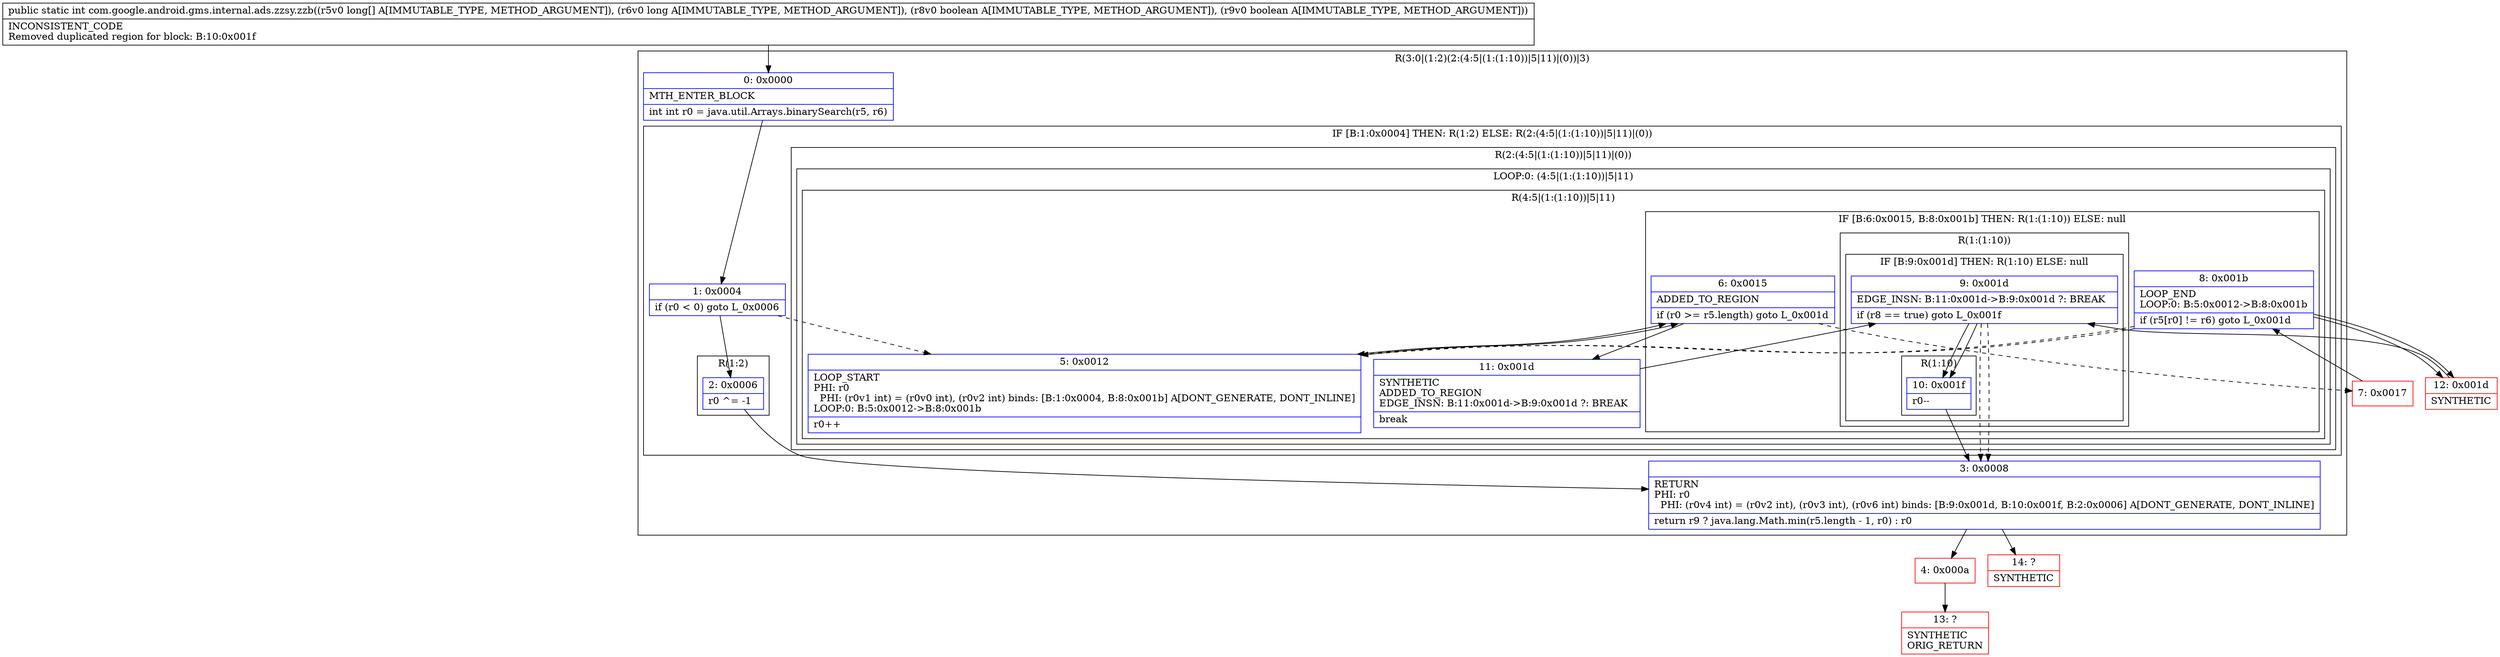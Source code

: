 digraph "CFG forcom.google.android.gms.internal.ads.zzsy.zzb([JJZZ)I" {
subgraph cluster_Region_1072241988 {
label = "R(3:0|(1:2)(2:(4:5|(1:(1:10))|5|11)|(0))|3)";
node [shape=record,color=blue];
Node_0 [shape=record,label="{0\:\ 0x0000|MTH_ENTER_BLOCK\l|int int r0 = java.util.Arrays.binarySearch(r5, r6)\l}"];
subgraph cluster_IfRegion_1472573467 {
label = "IF [B:1:0x0004] THEN: R(1:2) ELSE: R(2:(4:5|(1:(1:10))|5|11)|(0))";
node [shape=record,color=blue];
Node_1 [shape=record,label="{1\:\ 0x0004|if (r0 \< 0) goto L_0x0006\l}"];
subgraph cluster_Region_540121700 {
label = "R(1:2)";
node [shape=record,color=blue];
Node_2 [shape=record,label="{2\:\ 0x0006|r0 ^= \-1\l}"];
}
subgraph cluster_Region_189998257 {
label = "R(2:(4:5|(1:(1:10))|5|11)|(0))";
node [shape=record,color=blue];
subgraph cluster_LoopRegion_410148766 {
label = "LOOP:0: (4:5|(1:(1:10))|5|11)";
node [shape=record,color=blue];
Node_8 [shape=record,label="{8\:\ 0x001b|LOOP_END\lLOOP:0: B:5:0x0012\-\>B:8:0x001b\l|if (r5[r0] != r6) goto L_0x001d\l}"];
subgraph cluster_Region_1460870496 {
label = "R(4:5|(1:(1:10))|5|11)";
node [shape=record,color=blue];
Node_5 [shape=record,label="{5\:\ 0x0012|LOOP_START\lPHI: r0 \l  PHI: (r0v1 int) = (r0v0 int), (r0v2 int) binds: [B:1:0x0004, B:8:0x001b] A[DONT_GENERATE, DONT_INLINE]\lLOOP:0: B:5:0x0012\-\>B:8:0x001b\l|r0++\l}"];
subgraph cluster_IfRegion_243222655 {
label = "IF [B:6:0x0015, B:8:0x001b] THEN: R(1:(1:10)) ELSE: null";
node [shape=record,color=blue];
Node_6 [shape=record,label="{6\:\ 0x0015|ADDED_TO_REGION\l|if (r0 \>= r5.length) goto L_0x001d\l}"];
Node_8 [shape=record,label="{8\:\ 0x001b|LOOP_END\lLOOP:0: B:5:0x0012\-\>B:8:0x001b\l|if (r5[r0] != r6) goto L_0x001d\l}"];
subgraph cluster_Region_1073889709 {
label = "R(1:(1:10))";
node [shape=record,color=blue];
subgraph cluster_IfRegion_192551938 {
label = "IF [B:9:0x001d] THEN: R(1:10) ELSE: null";
node [shape=record,color=blue];
Node_9 [shape=record,label="{9\:\ 0x001d|EDGE_INSN: B:11:0x001d\-\>B:9:0x001d ?: BREAK  \l|if (r8 == true) goto L_0x001f\l}"];
subgraph cluster_Region_912527328 {
label = "R(1:10)";
node [shape=record,color=blue];
Node_10 [shape=record,label="{10\:\ 0x001f|r0\-\-\l}"];
}
}
}
}
Node_5 [shape=record,label="{5\:\ 0x0012|LOOP_START\lPHI: r0 \l  PHI: (r0v1 int) = (r0v0 int), (r0v2 int) binds: [B:1:0x0004, B:8:0x001b] A[DONT_GENERATE, DONT_INLINE]\lLOOP:0: B:5:0x0012\-\>B:8:0x001b\l|r0++\l}"];
Node_11 [shape=record,label="{11\:\ 0x001d|SYNTHETIC\lADDED_TO_REGION\lEDGE_INSN: B:11:0x001d\-\>B:9:0x001d ?: BREAK  \l|break\l}"];
}
}
subgraph cluster_IfRegion_1760604721 {
label = "IF [B:9:0x001d] THEN: R(0) ELSE: null";
node [shape=record,color=blue];
Node_9 [shape=record,label="{9\:\ 0x001d|EDGE_INSN: B:11:0x001d\-\>B:9:0x001d ?: BREAK  \l|if (r8 == true) goto L_0x001f\l}"];
subgraph cluster_Region_2048161074 {
label = "R(0)";
node [shape=record,color=blue];
}
}
}
}
Node_3 [shape=record,label="{3\:\ 0x0008|RETURN\lPHI: r0 \l  PHI: (r0v4 int) = (r0v2 int), (r0v3 int), (r0v6 int) binds: [B:9:0x001d, B:10:0x001f, B:2:0x0006] A[DONT_GENERATE, DONT_INLINE]\l|return r9 ? java.lang.Math.min(r5.length \- 1, r0) : r0\l}"];
}
Node_4 [shape=record,color=red,label="{4\:\ 0x000a}"];
Node_7 [shape=record,color=red,label="{7\:\ 0x0017}"];
Node_12 [shape=record,color=red,label="{12\:\ 0x001d|SYNTHETIC\l}"];
Node_13 [shape=record,color=red,label="{13\:\ ?|SYNTHETIC\lORIG_RETURN\l}"];
Node_14 [shape=record,color=red,label="{14\:\ ?|SYNTHETIC\l}"];
MethodNode[shape=record,label="{public static int com.google.android.gms.internal.ads.zzsy.zzb((r5v0 long[] A[IMMUTABLE_TYPE, METHOD_ARGUMENT]), (r6v0 long A[IMMUTABLE_TYPE, METHOD_ARGUMENT]), (r8v0 boolean A[IMMUTABLE_TYPE, METHOD_ARGUMENT]), (r9v0 boolean A[IMMUTABLE_TYPE, METHOD_ARGUMENT]))  | INCONSISTENT_CODE\lRemoved duplicated region for block: B:10:0x001f \l}"];
MethodNode -> Node_0;
Node_0 -> Node_1;
Node_1 -> Node_2;
Node_1 -> Node_5[style=dashed];
Node_2 -> Node_3;
Node_8 -> Node_5[style=dashed];
Node_8 -> Node_12;
Node_5 -> Node_6;
Node_6 -> Node_7[style=dashed];
Node_6 -> Node_11;
Node_8 -> Node_5[style=dashed];
Node_8 -> Node_12;
Node_9 -> Node_3[style=dashed];
Node_9 -> Node_10;
Node_10 -> Node_3;
Node_5 -> Node_6;
Node_11 -> Node_9;
Node_9 -> Node_3[style=dashed];
Node_9 -> Node_10;
Node_3 -> Node_4;
Node_3 -> Node_14;
Node_4 -> Node_13;
Node_7 -> Node_8;
Node_12 -> Node_9;
}

